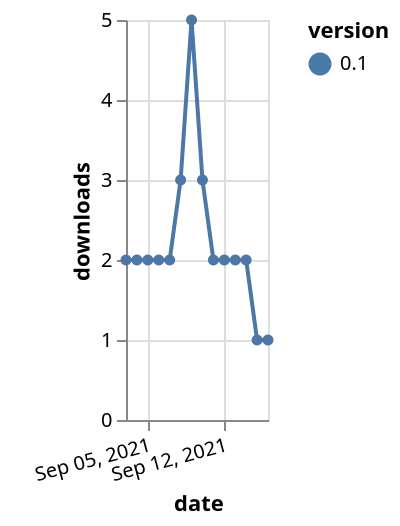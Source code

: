 {"$schema": "https://vega.github.io/schema/vega-lite/v5.json", "description": "A simple bar chart with embedded data.", "data": {"values": [{"date": "2021-09-03", "total": 3236, "delta": 2, "version": "0.1"}, {"date": "2021-09-04", "total": 3238, "delta": 2, "version": "0.1"}, {"date": "2021-09-05", "total": 3240, "delta": 2, "version": "0.1"}, {"date": "2021-09-06", "total": 3242, "delta": 2, "version": "0.1"}, {"date": "2021-09-07", "total": 3244, "delta": 2, "version": "0.1"}, {"date": "2021-09-08", "total": 3247, "delta": 3, "version": "0.1"}, {"date": "2021-09-09", "total": 3252, "delta": 5, "version": "0.1"}, {"date": "2021-09-10", "total": 3255, "delta": 3, "version": "0.1"}, {"date": "2021-09-11", "total": 3257, "delta": 2, "version": "0.1"}, {"date": "2021-09-12", "total": 3259, "delta": 2, "version": "0.1"}, {"date": "2021-09-13", "total": 3261, "delta": 2, "version": "0.1"}, {"date": "2021-09-14", "total": 3263, "delta": 2, "version": "0.1"}, {"date": "2021-09-15", "total": 3264, "delta": 1, "version": "0.1"}, {"date": "2021-09-16", "total": 3265, "delta": 1, "version": "0.1"}]}, "width": "container", "mark": {"type": "line", "point": {"filled": true}}, "encoding": {"x": {"field": "date", "type": "temporal", "timeUnit": "yearmonthdate", "title": "date", "axis": {"labelAngle": -15}}, "y": {"field": "delta", "type": "quantitative", "title": "downloads"}, "color": {"field": "version", "type": "nominal"}, "tooltip": {"field": "delta"}}}